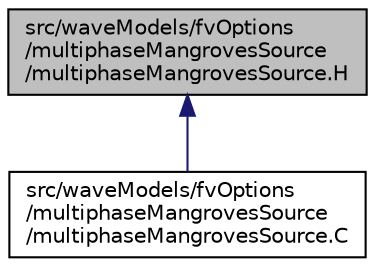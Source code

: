 digraph "src/waveModels/fvOptions/multiphaseMangrovesSource/multiphaseMangrovesSource.H"
{
  bgcolor="transparent";
  edge [fontname="Helvetica",fontsize="10",labelfontname="Helvetica",labelfontsize="10"];
  node [fontname="Helvetica",fontsize="10",shape=record];
  Node1 [label="src/waveModels/fvOptions\l/multiphaseMangrovesSource\l/multiphaseMangrovesSource.H",height=0.2,width=0.4,color="black", fillcolor="grey75", style="filled" fontcolor="black"];
  Node1 -> Node2 [dir="back",color="midnightblue",fontsize="10",style="solid",fontname="Helvetica"];
  Node2 [label="src/waveModels/fvOptions\l/multiphaseMangrovesSource\l/multiphaseMangrovesSource.C",height=0.2,width=0.4,color="black",URL="$multiphaseMangrovesSource_8C.html"];
}
